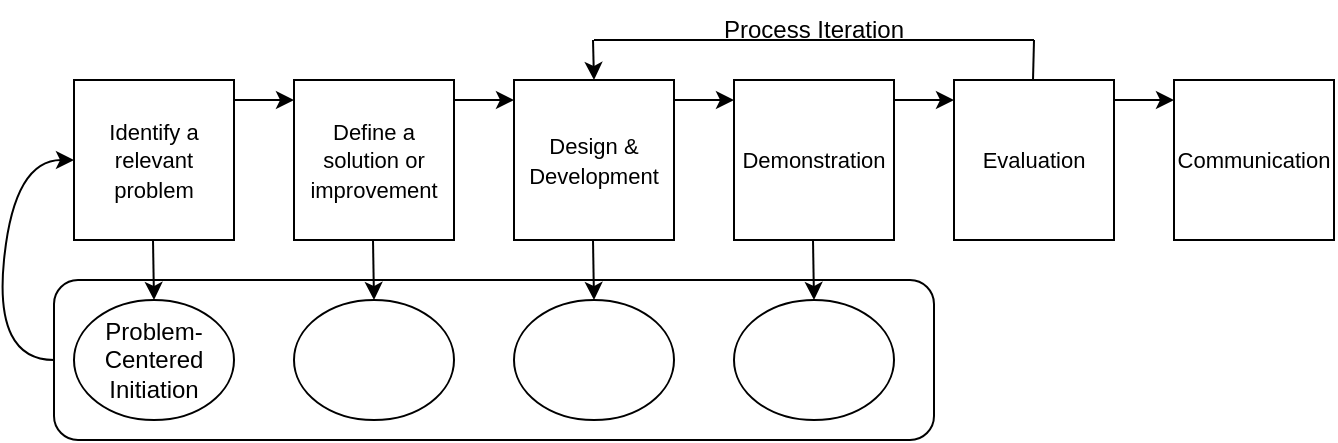 <mxfile version="24.3.1" type="device">
  <diagram name="Page-1" id="jEW9U_bXJYBnuXSac5j7">
    <mxGraphModel dx="2074" dy="1098" grid="1" gridSize="10" guides="1" tooltips="1" connect="1" arrows="1" fold="1" page="1" pageScale="1" pageWidth="1169" pageHeight="827" math="0" shadow="0">
      <root>
        <mxCell id="0" />
        <mxCell id="1" parent="0" />
        <mxCell id="Z6GeiyVnoEUKx5BJEDNn-1" value="&lt;font style=&quot;font-size: 11px;&quot;&gt;Identify a relevant problem&lt;/font&gt;" style="whiteSpace=wrap;html=1;aspect=fixed;" vertex="1" parent="1">
          <mxGeometry x="130" y="100" width="80" height="80" as="geometry" />
        </mxCell>
        <mxCell id="Z6GeiyVnoEUKx5BJEDNn-2" value="&lt;font style=&quot;font-size: 11px;&quot;&gt;Define a solution or improvement&lt;/font&gt;" style="whiteSpace=wrap;html=1;aspect=fixed;" vertex="1" parent="1">
          <mxGeometry x="240" y="100" width="80" height="80" as="geometry" />
        </mxCell>
        <mxCell id="Z6GeiyVnoEUKx5BJEDNn-4" value="&lt;font style=&quot;font-size: 11px;&quot;&gt;Design &amp;amp; Development&lt;/font&gt;" style="whiteSpace=wrap;html=1;aspect=fixed;" vertex="1" parent="1">
          <mxGeometry x="350" y="100" width="80" height="80" as="geometry" />
        </mxCell>
        <mxCell id="Z6GeiyVnoEUKx5BJEDNn-5" value="&lt;font style=&quot;font-size: 11px;&quot;&gt;Demonstration&lt;/font&gt;" style="whiteSpace=wrap;html=1;aspect=fixed;" vertex="1" parent="1">
          <mxGeometry x="460" y="100" width="80" height="80" as="geometry" />
        </mxCell>
        <mxCell id="Z6GeiyVnoEUKx5BJEDNn-6" value="&lt;font style=&quot;font-size: 11px;&quot;&gt;Evaluation&lt;/font&gt;" style="whiteSpace=wrap;html=1;aspect=fixed;" vertex="1" parent="1">
          <mxGeometry x="570" y="100" width="80" height="80" as="geometry" />
        </mxCell>
        <mxCell id="Z6GeiyVnoEUKx5BJEDNn-7" value="&lt;font style=&quot;font-size: 11px;&quot;&gt;Communication&lt;/font&gt;" style="whiteSpace=wrap;html=1;aspect=fixed;" vertex="1" parent="1">
          <mxGeometry x="680" y="100" width="80" height="80" as="geometry" />
        </mxCell>
        <mxCell id="Z6GeiyVnoEUKx5BJEDNn-9" value="" style="endArrow=classic;html=1;rounded=0;" edge="1" parent="1">
          <mxGeometry width="50" height="50" relative="1" as="geometry">
            <mxPoint x="210" y="110" as="sourcePoint" />
            <mxPoint x="240" y="110" as="targetPoint" />
          </mxGeometry>
        </mxCell>
        <mxCell id="Z6GeiyVnoEUKx5BJEDNn-10" value="" style="endArrow=classic;html=1;rounded=0;" edge="1" parent="1">
          <mxGeometry width="50" height="50" relative="1" as="geometry">
            <mxPoint x="320" y="110" as="sourcePoint" />
            <mxPoint x="350" y="110" as="targetPoint" />
          </mxGeometry>
        </mxCell>
        <mxCell id="Z6GeiyVnoEUKx5BJEDNn-11" value="" style="endArrow=classic;html=1;rounded=0;" edge="1" parent="1">
          <mxGeometry width="50" height="50" relative="1" as="geometry">
            <mxPoint x="430" y="110" as="sourcePoint" />
            <mxPoint x="460" y="110" as="targetPoint" />
          </mxGeometry>
        </mxCell>
        <mxCell id="Z6GeiyVnoEUKx5BJEDNn-12" value="" style="endArrow=classic;html=1;rounded=0;" edge="1" parent="1">
          <mxGeometry width="50" height="50" relative="1" as="geometry">
            <mxPoint x="540" y="110" as="sourcePoint" />
            <mxPoint x="570" y="110" as="targetPoint" />
          </mxGeometry>
        </mxCell>
        <mxCell id="Z6GeiyVnoEUKx5BJEDNn-14" value="" style="endArrow=classic;html=1;rounded=0;" edge="1" parent="1">
          <mxGeometry width="50" height="50" relative="1" as="geometry">
            <mxPoint x="650" y="110" as="sourcePoint" />
            <mxPoint x="680" y="110" as="targetPoint" />
          </mxGeometry>
        </mxCell>
        <mxCell id="Z6GeiyVnoEUKx5BJEDNn-17" value="" style="endArrow=none;html=1;rounded=0;" edge="1" parent="1">
          <mxGeometry width="50" height="50" relative="1" as="geometry">
            <mxPoint x="609.5" y="100" as="sourcePoint" />
            <mxPoint x="610" y="80" as="targetPoint" />
          </mxGeometry>
        </mxCell>
        <mxCell id="Z6GeiyVnoEUKx5BJEDNn-18" value="" style="endArrow=none;html=1;rounded=0;" edge="1" parent="1">
          <mxGeometry width="50" height="50" relative="1" as="geometry">
            <mxPoint x="390" y="80" as="sourcePoint" />
            <mxPoint x="610" y="80" as="targetPoint" />
          </mxGeometry>
        </mxCell>
        <mxCell id="Z6GeiyVnoEUKx5BJEDNn-19" value="" style="endArrow=classic;html=1;rounded=0;" edge="1" parent="1">
          <mxGeometry width="50" height="50" relative="1" as="geometry">
            <mxPoint x="389.5" y="80" as="sourcePoint" />
            <mxPoint x="390" y="100" as="targetPoint" />
          </mxGeometry>
        </mxCell>
        <mxCell id="Z6GeiyVnoEUKx5BJEDNn-20" value="Process Iteration" style="text;html=1;align=center;verticalAlign=middle;whiteSpace=wrap;rounded=0;" vertex="1" parent="1">
          <mxGeometry x="440" y="60" width="120" height="30" as="geometry" />
        </mxCell>
        <mxCell id="Z6GeiyVnoEUKx5BJEDNn-21" value="Problem-Centered Initiation" style="ellipse;whiteSpace=wrap;html=1;" vertex="1" parent="1">
          <mxGeometry x="130" y="210" width="80" height="60" as="geometry" />
        </mxCell>
        <mxCell id="Z6GeiyVnoEUKx5BJEDNn-22" value="" style="endArrow=classic;html=1;rounded=0;" edge="1" parent="1">
          <mxGeometry width="50" height="50" relative="1" as="geometry">
            <mxPoint x="169.5" y="180" as="sourcePoint" />
            <mxPoint x="170" y="210" as="targetPoint" />
          </mxGeometry>
        </mxCell>
        <mxCell id="Z6GeiyVnoEUKx5BJEDNn-23" value="" style="ellipse;whiteSpace=wrap;html=1;" vertex="1" parent="1">
          <mxGeometry x="240" y="210" width="80" height="60" as="geometry" />
        </mxCell>
        <mxCell id="Z6GeiyVnoEUKx5BJEDNn-24" value="" style="ellipse;whiteSpace=wrap;html=1;" vertex="1" parent="1">
          <mxGeometry x="350" y="210" width="80" height="60" as="geometry" />
        </mxCell>
        <mxCell id="Z6GeiyVnoEUKx5BJEDNn-25" value="" style="ellipse;whiteSpace=wrap;html=1;" vertex="1" parent="1">
          <mxGeometry x="460" y="210" width="80" height="60" as="geometry" />
        </mxCell>
        <mxCell id="Z6GeiyVnoEUKx5BJEDNn-26" value="" style="endArrow=classic;html=1;rounded=0;" edge="1" parent="1">
          <mxGeometry width="50" height="50" relative="1" as="geometry">
            <mxPoint x="279.5" y="180" as="sourcePoint" />
            <mxPoint x="280" y="210" as="targetPoint" />
          </mxGeometry>
        </mxCell>
        <mxCell id="Z6GeiyVnoEUKx5BJEDNn-27" value="" style="endArrow=classic;html=1;rounded=0;" edge="1" parent="1">
          <mxGeometry width="50" height="50" relative="1" as="geometry">
            <mxPoint x="389.5" y="180" as="sourcePoint" />
            <mxPoint x="390" y="210" as="targetPoint" />
          </mxGeometry>
        </mxCell>
        <mxCell id="Z6GeiyVnoEUKx5BJEDNn-28" value="" style="endArrow=classic;html=1;rounded=0;" edge="1" parent="1">
          <mxGeometry width="50" height="50" relative="1" as="geometry">
            <mxPoint x="499.5" y="180" as="sourcePoint" />
            <mxPoint x="500" y="210" as="targetPoint" />
          </mxGeometry>
        </mxCell>
        <mxCell id="Z6GeiyVnoEUKx5BJEDNn-29" value="" style="rounded=1;whiteSpace=wrap;html=1;fillColor=none;" vertex="1" parent="1">
          <mxGeometry x="120" y="200" width="440" height="80" as="geometry" />
        </mxCell>
        <mxCell id="Z6GeiyVnoEUKx5BJEDNn-30" value="" style="curved=1;endArrow=classic;html=1;rounded=0;exitX=0;exitY=0.5;exitDx=0;exitDy=0;entryX=0;entryY=0.5;entryDx=0;entryDy=0;" edge="1" parent="1" source="Z6GeiyVnoEUKx5BJEDNn-29" target="Z6GeiyVnoEUKx5BJEDNn-1">
          <mxGeometry width="50" height="50" relative="1" as="geometry">
            <mxPoint x="60" y="250" as="sourcePoint" />
            <mxPoint x="110" y="200" as="targetPoint" />
            <Array as="points">
              <mxPoint x="90" y="240" />
              <mxPoint x="100" y="140" />
            </Array>
          </mxGeometry>
        </mxCell>
      </root>
    </mxGraphModel>
  </diagram>
</mxfile>

